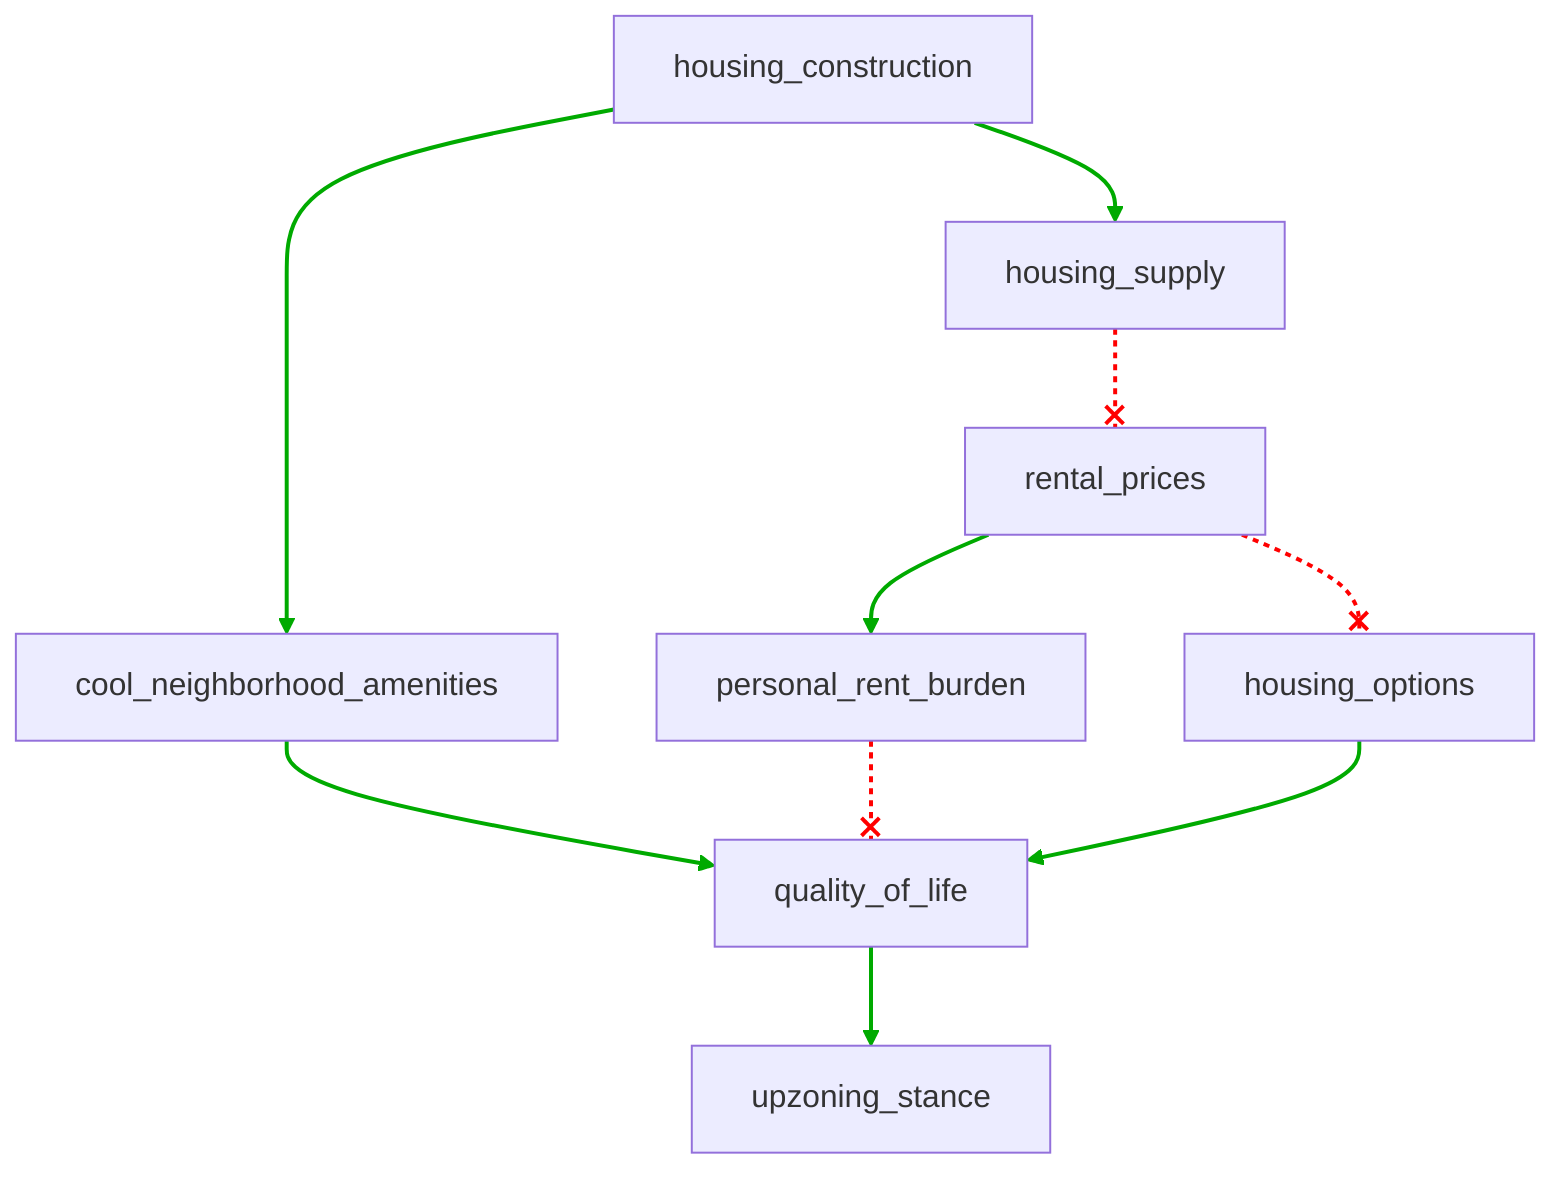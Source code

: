 flowchart TD
    n1[housing_construction]
    n2[housing_supply]
    n4[cool_neighborhood_amenities]
    n3[rental_prices]
    n5[personal_rent_burden]
    n6[housing_options]
    n7[quality_of_life]
    n8[upzoning_stance]
    n1 --> n2
    n1 --> n4
    n2 --x n3
    n3 --> n5
    n3 --x n6
    n4 --> n7
    n5 --x n7
    n6 --> n7
    n7 --> n8
    linkStyle 0 stroke:#00AA00,stroke-width:2px
    linkStyle 1 stroke:#00AA00,stroke-width:2px
    linkStyle 2 stroke:#FF0000,stroke-dasharray:3,stroke-width:2px
    linkStyle 3 stroke:#00AA00,stroke-width:2px
    linkStyle 4 stroke:#FF0000,stroke-dasharray:3,stroke-width:2px
    linkStyle 5 stroke:#00AA00,stroke-width:2px
    linkStyle 6 stroke:#FF0000,stroke-dasharray:3,stroke-width:2px
    linkStyle 7 stroke:#00AA00,stroke-width:2px
    linkStyle 8 stroke:#00AA00,stroke-width:2px